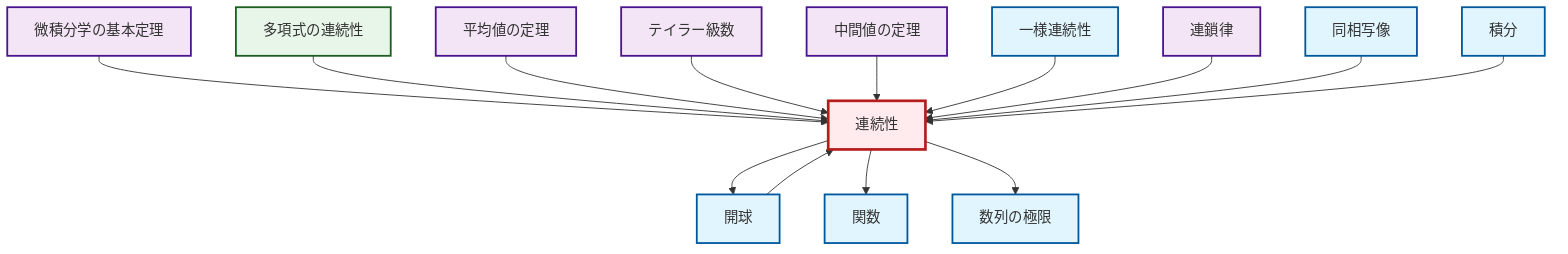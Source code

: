 graph TD
    classDef definition fill:#e1f5fe,stroke:#01579b,stroke-width:2px
    classDef theorem fill:#f3e5f5,stroke:#4a148c,stroke-width:2px
    classDef axiom fill:#fff3e0,stroke:#e65100,stroke-width:2px
    classDef example fill:#e8f5e9,stroke:#1b5e20,stroke-width:2px
    classDef current fill:#ffebee,stroke:#b71c1c,stroke-width:3px
    thm-taylor-series["テイラー級数"]:::theorem
    def-continuity["連続性"]:::definition
    thm-fundamental-calculus["微積分学の基本定理"]:::theorem
    def-integral["積分"]:::definition
    def-open-ball["開球"]:::definition
    thm-intermediate-value["中間値の定理"]:::theorem
    def-uniform-continuity["一様連続性"]:::definition
    def-function["関数"]:::definition
    ex-polynomial-continuity["多項式の連続性"]:::example
    thm-chain-rule["連鎖律"]:::theorem
    thm-mean-value["平均値の定理"]:::theorem
    def-homeomorphism["同相写像"]:::definition
    def-limit["数列の極限"]:::definition
    thm-fundamental-calculus --> def-continuity
    def-continuity --> def-open-ball
    ex-polynomial-continuity --> def-continuity
    def-continuity --> def-function
    thm-mean-value --> def-continuity
    thm-taylor-series --> def-continuity
    thm-intermediate-value --> def-continuity
    def-open-ball --> def-continuity
    def-uniform-continuity --> def-continuity
    def-continuity --> def-limit
    thm-chain-rule --> def-continuity
    def-homeomorphism --> def-continuity
    def-integral --> def-continuity
    class def-continuity current
